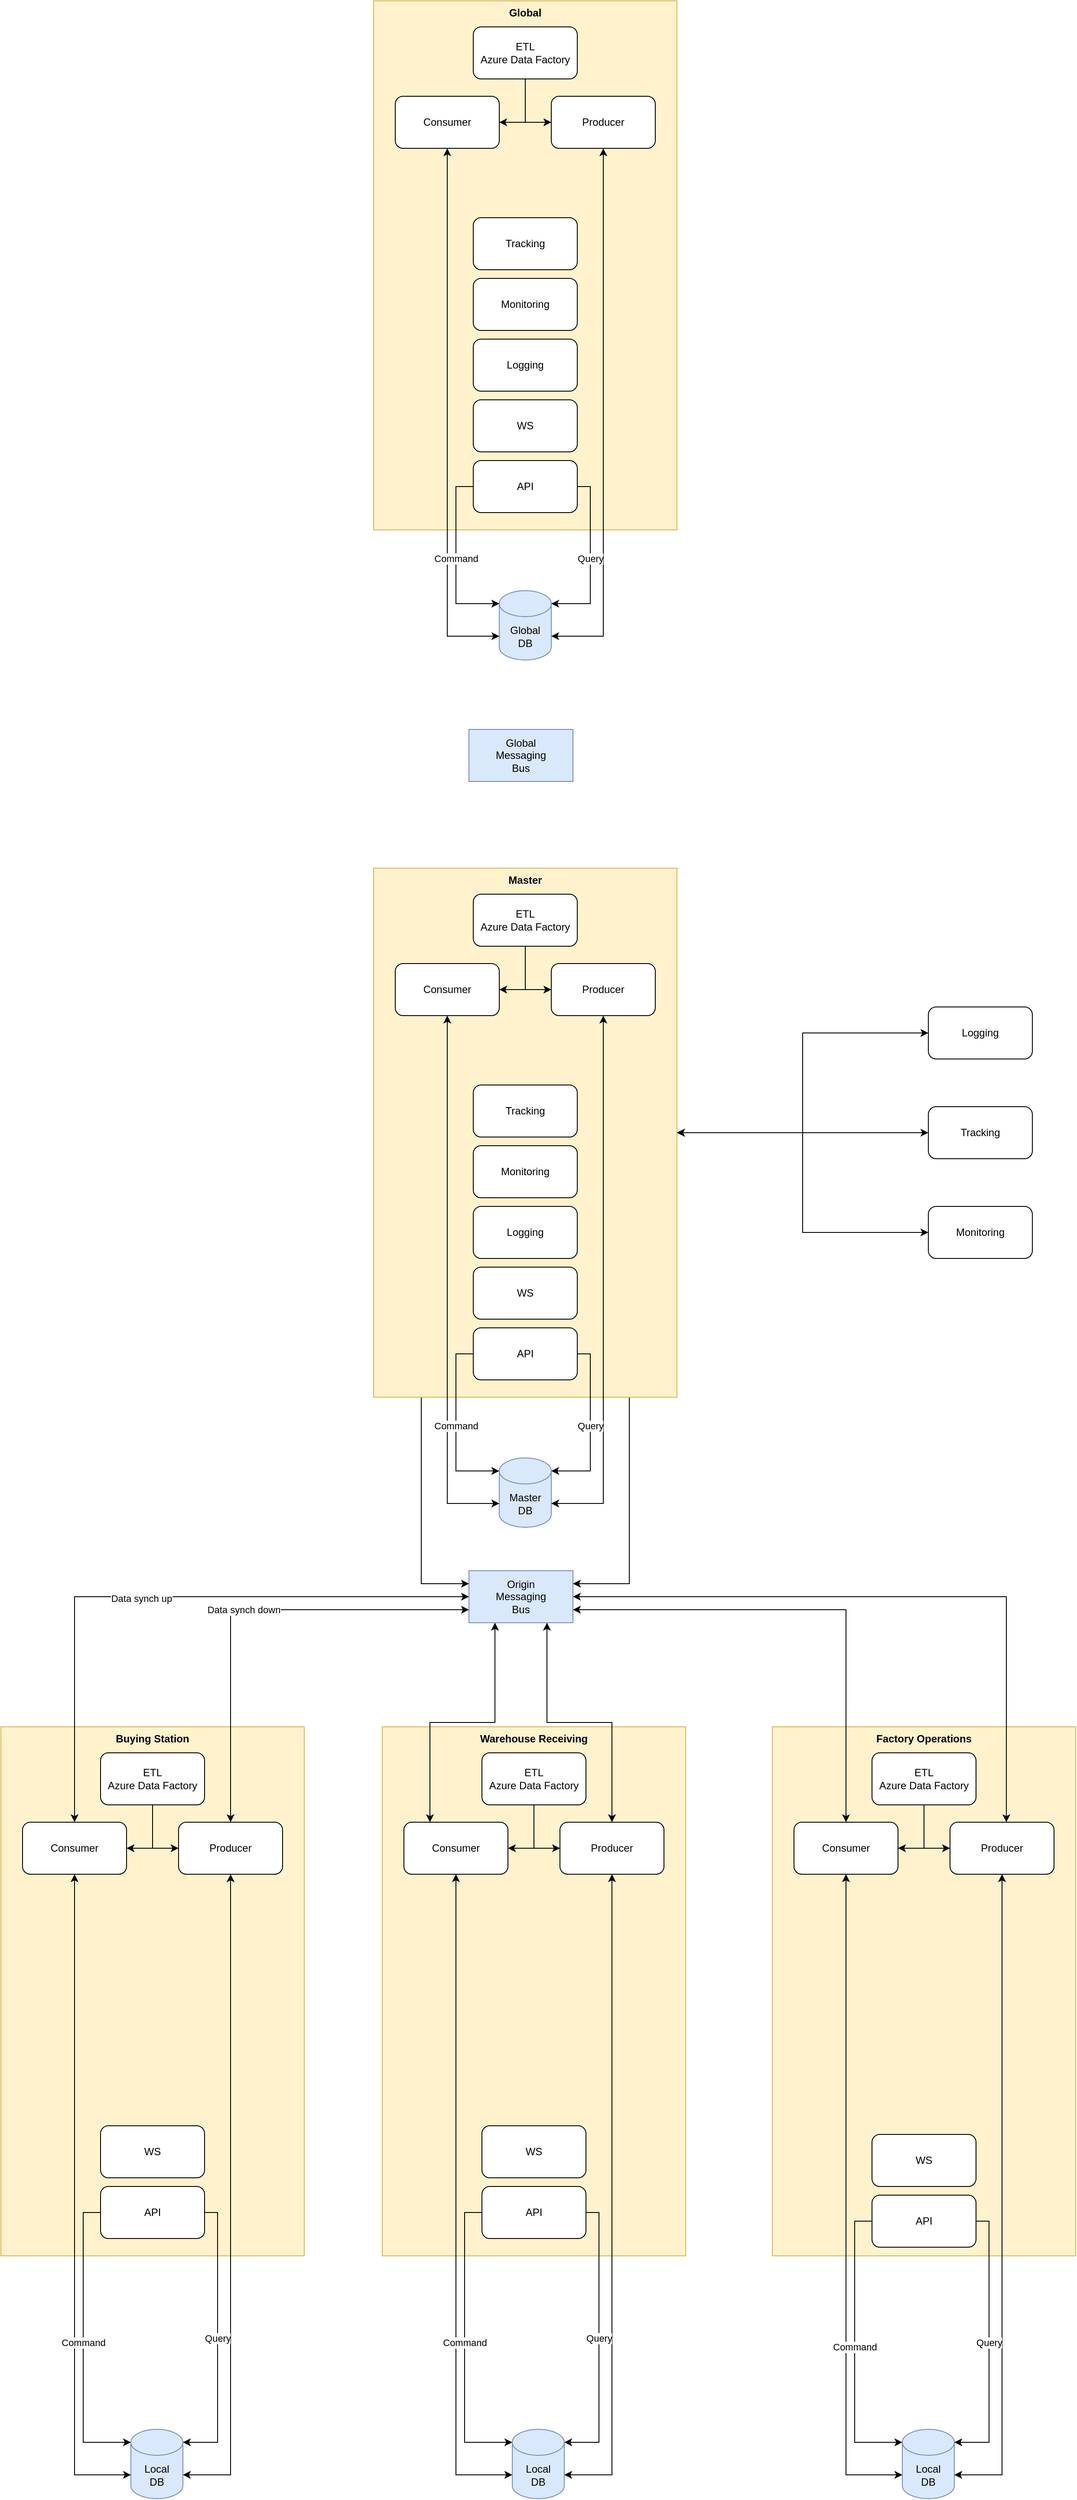 <mxfile version="16.6.3" type="github">
  <diagram id="6thAdPjS7A8F6nOXeu-O" name="Architecture">
    <mxGraphModel dx="2805" dy="3370" grid="1" gridSize="10" guides="1" tooltips="1" connect="1" arrows="1" fold="1" page="1" pageScale="1" pageWidth="850" pageHeight="1100" math="0" shadow="0">
      <root>
        <mxCell id="0" />
        <mxCell id="1" parent="0" />
        <mxCell id="3HXj9T3aMn66V00mDMrL-8" value="Origin&lt;br&gt;Messaging&lt;br&gt;Bus" style="rounded=0;whiteSpace=wrap;html=1;fillColor=#dae8fc;strokeColor=#6c8ebf;" parent="1" vertex="1">
          <mxGeometry x="480" y="160" width="120" height="60" as="geometry" />
        </mxCell>
        <mxCell id="3HXj9T3aMn66V00mDMrL-52" value="" style="group" parent="1" vertex="1" connectable="0">
          <mxGeometry x="-60" y="340" width="350" height="610" as="geometry" />
        </mxCell>
        <mxCell id="3HXj9T3aMn66V00mDMrL-3" value="Buying Station" style="rounded=0;whiteSpace=wrap;html=1;fillColor=#fff2cc;strokeColor=#d6b656;verticalAlign=top;fontStyle=1" parent="3HXj9T3aMn66V00mDMrL-52" vertex="1">
          <mxGeometry width="350" height="610" as="geometry" />
        </mxCell>
        <mxCell id="aJg2sd6ix5H9_igBOGMG-10" value="" style="group" vertex="1" connectable="0" parent="3HXj9T3aMn66V00mDMrL-52">
          <mxGeometry x="25" y="30" width="300" height="560" as="geometry" />
        </mxCell>
        <mxCell id="3HXj9T3aMn66V00mDMrL-32" value="ETL&lt;br&gt;Azure Data Factory" style="rounded=1;whiteSpace=wrap;html=1;" parent="aJg2sd6ix5H9_igBOGMG-10" vertex="1">
          <mxGeometry x="90" width="120" height="60" as="geometry" />
        </mxCell>
        <mxCell id="3HXj9T3aMn66V00mDMrL-36" value="Producer" style="rounded=1;whiteSpace=wrap;html=1;" parent="aJg2sd6ix5H9_igBOGMG-10" vertex="1">
          <mxGeometry x="180" y="80" width="120" height="60" as="geometry" />
        </mxCell>
        <mxCell id="3HXj9T3aMn66V00mDMrL-51" style="edgeStyle=orthogonalEdgeStyle;rounded=0;orthogonalLoop=1;jettySize=auto;html=1;entryX=0;entryY=0.5;entryDx=0;entryDy=0;startArrow=none;startFill=0;" parent="aJg2sd6ix5H9_igBOGMG-10" source="3HXj9T3aMn66V00mDMrL-32" target="3HXj9T3aMn66V00mDMrL-36" edge="1">
          <mxGeometry relative="1" as="geometry" />
        </mxCell>
        <mxCell id="3HXj9T3aMn66V00mDMrL-37" value="Consumer" style="rounded=1;whiteSpace=wrap;html=1;" parent="aJg2sd6ix5H9_igBOGMG-10" vertex="1">
          <mxGeometry y="80" width="120" height="60" as="geometry" />
        </mxCell>
        <mxCell id="3HXj9T3aMn66V00mDMrL-49" style="edgeStyle=orthogonalEdgeStyle;rounded=0;orthogonalLoop=1;jettySize=auto;html=1;entryX=1;entryY=0.5;entryDx=0;entryDy=0;startArrow=none;startFill=0;" parent="aJg2sd6ix5H9_igBOGMG-10" source="3HXj9T3aMn66V00mDMrL-32" target="3HXj9T3aMn66V00mDMrL-37" edge="1">
          <mxGeometry relative="1" as="geometry" />
        </mxCell>
        <mxCell id="3HXj9T3aMn66V00mDMrL-38" value="API" style="rounded=1;whiteSpace=wrap;html=1;" parent="aJg2sd6ix5H9_igBOGMG-10" vertex="1">
          <mxGeometry x="90" y="500" width="120" height="60" as="geometry" />
        </mxCell>
        <mxCell id="3HXj9T3aMn66V00mDMrL-39" value="WS" style="rounded=1;whiteSpace=wrap;html=1;" parent="aJg2sd6ix5H9_igBOGMG-10" vertex="1">
          <mxGeometry x="90" y="430" width="120" height="60" as="geometry" />
        </mxCell>
        <mxCell id="3HXj9T3aMn66V00mDMrL-44" value="Data synch down" style="edgeStyle=orthogonalEdgeStyle;rounded=0;orthogonalLoop=1;jettySize=auto;html=1;entryX=0;entryY=0.75;entryDx=0;entryDy=0;startArrow=classic;startFill=1;exitX=0.5;exitY=0;exitDx=0;exitDy=0;" parent="1" source="3HXj9T3aMn66V00mDMrL-36" target="3HXj9T3aMn66V00mDMrL-8" edge="1">
          <mxGeometry relative="1" as="geometry" />
        </mxCell>
        <mxCell id="3HXj9T3aMn66V00mDMrL-43" style="edgeStyle=orthogonalEdgeStyle;rounded=0;orthogonalLoop=1;jettySize=auto;html=1;entryX=0;entryY=0.5;entryDx=0;entryDy=0;startArrow=classic;startFill=1;exitX=0.5;exitY=0;exitDx=0;exitDy=0;" parent="1" source="3HXj9T3aMn66V00mDMrL-37" target="3HXj9T3aMn66V00mDMrL-8" edge="1">
          <mxGeometry relative="1" as="geometry" />
        </mxCell>
        <mxCell id="3HXj9T3aMn66V00mDMrL-48" value="Data synch up" style="edgeLabel;html=1;align=center;verticalAlign=middle;resizable=0;points=[];" parent="3HXj9T3aMn66V00mDMrL-43" vertex="1" connectable="0">
          <mxGeometry x="-0.055" y="-2" relative="1" as="geometry">
            <mxPoint x="-1" as="offset" />
          </mxGeometry>
        </mxCell>
        <mxCell id="3HXj9T3aMn66V00mDMrL-104" style="edgeStyle=orthogonalEdgeStyle;rounded=0;orthogonalLoop=1;jettySize=auto;html=1;entryX=0;entryY=0.25;entryDx=0;entryDy=0;startArrow=classic;startFill=1;exitX=0.25;exitY=1;exitDx=0;exitDy=0;" parent="1" source="3HXj9T3aMn66V00mDMrL-97" target="3HXj9T3aMn66V00mDMrL-8" edge="1">
          <mxGeometry relative="1" as="geometry" />
        </mxCell>
        <mxCell id="3HXj9T3aMn66V00mDMrL-13" value="Local&lt;br&gt;DB" style="shape=cylinder3;whiteSpace=wrap;html=1;boundedLbl=1;backgroundOutline=1;size=15;fillColor=#dae8fc;strokeColor=#6c8ebf;" parent="1" vertex="1">
          <mxGeometry x="90" y="1150" width="60" height="80" as="geometry" />
        </mxCell>
        <mxCell id="3HXj9T3aMn66V00mDMrL-42" style="edgeStyle=orthogonalEdgeStyle;rounded=0;orthogonalLoop=1;jettySize=auto;html=1;entryX=1;entryY=0;entryDx=0;entryDy=52.5;entryPerimeter=0;startArrow=classic;startFill=1;exitX=0.5;exitY=1;exitDx=0;exitDy=0;" parent="1" source="3HXj9T3aMn66V00mDMrL-36" target="3HXj9T3aMn66V00mDMrL-13" edge="1">
          <mxGeometry relative="1" as="geometry" />
        </mxCell>
        <mxCell id="3HXj9T3aMn66V00mDMrL-41" style="edgeStyle=orthogonalEdgeStyle;rounded=0;orthogonalLoop=1;jettySize=auto;html=1;entryX=0;entryY=0;entryDx=0;entryDy=52.5;entryPerimeter=0;startArrow=classic;startFill=1;exitX=0.5;exitY=1;exitDx=0;exitDy=0;" parent="1" source="3HXj9T3aMn66V00mDMrL-37" target="3HXj9T3aMn66V00mDMrL-13" edge="1">
          <mxGeometry relative="1" as="geometry" />
        </mxCell>
        <mxCell id="3HXj9T3aMn66V00mDMrL-45" value="Command" style="edgeStyle=orthogonalEdgeStyle;rounded=0;orthogonalLoop=1;jettySize=auto;html=1;startArrow=none;startFill=0;exitX=0;exitY=0.5;exitDx=0;exitDy=0;entryX=0;entryY=0;entryDx=0;entryDy=15;entryPerimeter=0;" parent="1" source="3HXj9T3aMn66V00mDMrL-38" target="3HXj9T3aMn66V00mDMrL-13" edge="1">
          <mxGeometry relative="1" as="geometry" />
        </mxCell>
        <mxCell id="3HXj9T3aMn66V00mDMrL-105" style="edgeStyle=orthogonalEdgeStyle;rounded=0;orthogonalLoop=1;jettySize=auto;html=1;entryX=1;entryY=0.25;entryDx=0;entryDy=0;startArrow=classic;startFill=1;exitX=0.75;exitY=1;exitDx=0;exitDy=0;" parent="1" source="3HXj9T3aMn66V00mDMrL-94" target="3HXj9T3aMn66V00mDMrL-8" edge="1">
          <mxGeometry relative="1" as="geometry" />
        </mxCell>
        <mxCell id="3HXj9T3aMn66V00mDMrL-47" value="Query" style="edgeStyle=orthogonalEdgeStyle;rounded=0;orthogonalLoop=1;jettySize=auto;html=1;entryX=1;entryY=0;entryDx=0;entryDy=15;entryPerimeter=0;startArrow=none;startFill=0;exitX=1;exitY=0.5;exitDx=0;exitDy=0;" parent="1" source="3HXj9T3aMn66V00mDMrL-38" target="3HXj9T3aMn66V00mDMrL-13" edge="1">
          <mxGeometry relative="1" as="geometry">
            <Array as="points">
              <mxPoint x="190" y="900" />
              <mxPoint x="190" y="1165" />
            </Array>
          </mxGeometry>
        </mxCell>
        <mxCell id="aJg2sd6ix5H9_igBOGMG-11" value="" style="group" vertex="1" connectable="0" parent="1">
          <mxGeometry x="380" y="340" width="350" height="890" as="geometry" />
        </mxCell>
        <mxCell id="3HXj9T3aMn66V00mDMrL-53" value="" style="group" parent="aJg2sd6ix5H9_igBOGMG-11" vertex="1" connectable="0">
          <mxGeometry width="350" height="610" as="geometry" />
        </mxCell>
        <mxCell id="3HXj9T3aMn66V00mDMrL-54" value="Warehouse Receiving" style="rounded=0;whiteSpace=wrap;html=1;fillColor=#fff2cc;strokeColor=#d6b656;verticalAlign=top;fontStyle=1" parent="3HXj9T3aMn66V00mDMrL-53" vertex="1">
          <mxGeometry width="350" height="610" as="geometry" />
        </mxCell>
        <mxCell id="3HXj9T3aMn66V00mDMrL-56" value="ETL&lt;br&gt;Azure Data Factory" style="rounded=1;whiteSpace=wrap;html=1;" parent="3HXj9T3aMn66V00mDMrL-53" vertex="1">
          <mxGeometry x="115" y="30" width="120" height="60" as="geometry" />
        </mxCell>
        <mxCell id="3HXj9T3aMn66V00mDMrL-58" value="Producer" style="rounded=1;whiteSpace=wrap;html=1;" parent="3HXj9T3aMn66V00mDMrL-53" vertex="1">
          <mxGeometry x="205" y="110" width="120" height="60" as="geometry" />
        </mxCell>
        <mxCell id="3HXj9T3aMn66V00mDMrL-59" style="edgeStyle=orthogonalEdgeStyle;rounded=0;orthogonalLoop=1;jettySize=auto;html=1;entryX=0;entryY=0.5;entryDx=0;entryDy=0;startArrow=none;startFill=0;" parent="3HXj9T3aMn66V00mDMrL-53" source="3HXj9T3aMn66V00mDMrL-56" target="3HXj9T3aMn66V00mDMrL-58" edge="1">
          <mxGeometry relative="1" as="geometry" />
        </mxCell>
        <mxCell id="3HXj9T3aMn66V00mDMrL-61" value="Consumer" style="rounded=1;whiteSpace=wrap;html=1;" parent="3HXj9T3aMn66V00mDMrL-53" vertex="1">
          <mxGeometry x="25" y="110" width="120" height="60" as="geometry" />
        </mxCell>
        <mxCell id="3HXj9T3aMn66V00mDMrL-62" style="edgeStyle=orthogonalEdgeStyle;rounded=0;orthogonalLoop=1;jettySize=auto;html=1;entryX=1;entryY=0.5;entryDx=0;entryDy=0;startArrow=none;startFill=0;" parent="3HXj9T3aMn66V00mDMrL-53" source="3HXj9T3aMn66V00mDMrL-56" target="3HXj9T3aMn66V00mDMrL-61" edge="1">
          <mxGeometry relative="1" as="geometry" />
        </mxCell>
        <mxCell id="3HXj9T3aMn66V00mDMrL-65" value="API" style="rounded=1;whiteSpace=wrap;html=1;" parent="3HXj9T3aMn66V00mDMrL-53" vertex="1">
          <mxGeometry x="115" y="530" width="120" height="60" as="geometry" />
        </mxCell>
        <mxCell id="3HXj9T3aMn66V00mDMrL-66" value="WS" style="rounded=1;whiteSpace=wrap;html=1;" parent="3HXj9T3aMn66V00mDMrL-53" vertex="1">
          <mxGeometry x="115" y="460" width="120" height="60" as="geometry" />
        </mxCell>
        <mxCell id="3HXj9T3aMn66V00mDMrL-55" value="Local&lt;br&gt;DB" style="shape=cylinder3;whiteSpace=wrap;html=1;boundedLbl=1;backgroundOutline=1;size=15;fillColor=#dae8fc;strokeColor=#6c8ebf;" parent="aJg2sd6ix5H9_igBOGMG-11" vertex="1">
          <mxGeometry x="150" y="810" width="60" height="80" as="geometry" />
        </mxCell>
        <mxCell id="3HXj9T3aMn66V00mDMrL-57" style="edgeStyle=orthogonalEdgeStyle;rounded=0;orthogonalLoop=1;jettySize=auto;html=1;entryX=1;entryY=0;entryDx=0;entryDy=52.5;entryPerimeter=0;startArrow=classic;startFill=1;exitX=0.5;exitY=1;exitDx=0;exitDy=0;" parent="aJg2sd6ix5H9_igBOGMG-11" source="3HXj9T3aMn66V00mDMrL-58" target="3HXj9T3aMn66V00mDMrL-55" edge="1">
          <mxGeometry relative="1" as="geometry" />
        </mxCell>
        <mxCell id="3HXj9T3aMn66V00mDMrL-60" style="edgeStyle=orthogonalEdgeStyle;rounded=0;orthogonalLoop=1;jettySize=auto;html=1;entryX=0;entryY=0;entryDx=0;entryDy=52.5;entryPerimeter=0;startArrow=classic;startFill=1;exitX=0.5;exitY=1;exitDx=0;exitDy=0;" parent="aJg2sd6ix5H9_igBOGMG-11" source="3HXj9T3aMn66V00mDMrL-61" target="3HXj9T3aMn66V00mDMrL-55" edge="1">
          <mxGeometry relative="1" as="geometry" />
        </mxCell>
        <mxCell id="3HXj9T3aMn66V00mDMrL-63" value="Command" style="edgeStyle=orthogonalEdgeStyle;rounded=0;orthogonalLoop=1;jettySize=auto;html=1;startArrow=none;startFill=0;exitX=0;exitY=0.5;exitDx=0;exitDy=0;entryX=0;entryY=0;entryDx=0;entryDy=15;entryPerimeter=0;" parent="aJg2sd6ix5H9_igBOGMG-11" source="3HXj9T3aMn66V00mDMrL-65" target="3HXj9T3aMn66V00mDMrL-55" edge="1">
          <mxGeometry relative="1" as="geometry" />
        </mxCell>
        <mxCell id="3HXj9T3aMn66V00mDMrL-64" value="Query" style="edgeStyle=orthogonalEdgeStyle;rounded=0;orthogonalLoop=1;jettySize=auto;html=1;entryX=1;entryY=0;entryDx=0;entryDy=15;entryPerimeter=0;startArrow=none;startFill=0;exitX=1;exitY=0.5;exitDx=0;exitDy=0;" parent="aJg2sd6ix5H9_igBOGMG-11" source="3HXj9T3aMn66V00mDMrL-65" target="3HXj9T3aMn66V00mDMrL-55" edge="1">
          <mxGeometry relative="1" as="geometry">
            <Array as="points">
              <mxPoint x="250" y="560" />
              <mxPoint x="250" y="825" />
            </Array>
          </mxGeometry>
        </mxCell>
        <mxCell id="aJg2sd6ix5H9_igBOGMG-12" value="" style="group" vertex="1" connectable="0" parent="1">
          <mxGeometry x="830" y="340" width="350" height="890" as="geometry" />
        </mxCell>
        <mxCell id="3HXj9T3aMn66V00mDMrL-69" value="" style="group" parent="aJg2sd6ix5H9_igBOGMG-12" vertex="1" connectable="0">
          <mxGeometry width="350" height="610" as="geometry" />
        </mxCell>
        <mxCell id="3HXj9T3aMn66V00mDMrL-70" value="Factory Operations" style="rounded=0;whiteSpace=wrap;html=1;fillColor=#fff2cc;strokeColor=#d6b656;verticalAlign=top;fontStyle=1" parent="3HXj9T3aMn66V00mDMrL-69" vertex="1">
          <mxGeometry width="350" height="610" as="geometry" />
        </mxCell>
        <mxCell id="3HXj9T3aMn66V00mDMrL-72" value="ETL&lt;br&gt;Azure Data Factory" style="rounded=1;whiteSpace=wrap;html=1;" parent="3HXj9T3aMn66V00mDMrL-69" vertex="1">
          <mxGeometry x="115" y="30" width="120" height="60" as="geometry" />
        </mxCell>
        <mxCell id="3HXj9T3aMn66V00mDMrL-74" value="Producer" style="rounded=1;whiteSpace=wrap;html=1;" parent="3HXj9T3aMn66V00mDMrL-69" vertex="1">
          <mxGeometry x="205" y="110" width="120" height="60" as="geometry" />
        </mxCell>
        <mxCell id="3HXj9T3aMn66V00mDMrL-75" style="edgeStyle=orthogonalEdgeStyle;rounded=0;orthogonalLoop=1;jettySize=auto;html=1;entryX=0;entryY=0.5;entryDx=0;entryDy=0;startArrow=none;startFill=0;" parent="3HXj9T3aMn66V00mDMrL-69" source="3HXj9T3aMn66V00mDMrL-72" target="3HXj9T3aMn66V00mDMrL-74" edge="1">
          <mxGeometry relative="1" as="geometry" />
        </mxCell>
        <mxCell id="3HXj9T3aMn66V00mDMrL-77" value="Consumer" style="rounded=1;whiteSpace=wrap;html=1;" parent="3HXj9T3aMn66V00mDMrL-69" vertex="1">
          <mxGeometry x="25" y="110" width="120" height="60" as="geometry" />
        </mxCell>
        <mxCell id="3HXj9T3aMn66V00mDMrL-78" style="edgeStyle=orthogonalEdgeStyle;rounded=0;orthogonalLoop=1;jettySize=auto;html=1;entryX=1;entryY=0.5;entryDx=0;entryDy=0;startArrow=none;startFill=0;" parent="3HXj9T3aMn66V00mDMrL-69" source="3HXj9T3aMn66V00mDMrL-72" target="3HXj9T3aMn66V00mDMrL-77" edge="1">
          <mxGeometry relative="1" as="geometry" />
        </mxCell>
        <mxCell id="3HXj9T3aMn66V00mDMrL-81" value="API" style="rounded=1;whiteSpace=wrap;html=1;" parent="3HXj9T3aMn66V00mDMrL-69" vertex="1">
          <mxGeometry x="115" y="540" width="120" height="60" as="geometry" />
        </mxCell>
        <mxCell id="3HXj9T3aMn66V00mDMrL-82" value="WS" style="rounded=1;whiteSpace=wrap;html=1;" parent="3HXj9T3aMn66V00mDMrL-69" vertex="1">
          <mxGeometry x="115" y="470" width="120" height="60" as="geometry" />
        </mxCell>
        <mxCell id="3HXj9T3aMn66V00mDMrL-71" value="Local&lt;br&gt;DB" style="shape=cylinder3;whiteSpace=wrap;html=1;boundedLbl=1;backgroundOutline=1;size=15;fillColor=#dae8fc;strokeColor=#6c8ebf;" parent="aJg2sd6ix5H9_igBOGMG-12" vertex="1">
          <mxGeometry x="150" y="810" width="60" height="80" as="geometry" />
        </mxCell>
        <mxCell id="3HXj9T3aMn66V00mDMrL-73" style="edgeStyle=orthogonalEdgeStyle;rounded=0;orthogonalLoop=1;jettySize=auto;html=1;entryX=1;entryY=0;entryDx=0;entryDy=52.5;entryPerimeter=0;startArrow=classic;startFill=1;exitX=0.5;exitY=1;exitDx=0;exitDy=0;" parent="aJg2sd6ix5H9_igBOGMG-12" source="3HXj9T3aMn66V00mDMrL-74" target="3HXj9T3aMn66V00mDMrL-71" edge="1">
          <mxGeometry relative="1" as="geometry" />
        </mxCell>
        <mxCell id="3HXj9T3aMn66V00mDMrL-76" style="edgeStyle=orthogonalEdgeStyle;rounded=0;orthogonalLoop=1;jettySize=auto;html=1;entryX=0;entryY=0;entryDx=0;entryDy=52.5;entryPerimeter=0;startArrow=classic;startFill=1;exitX=0.5;exitY=1;exitDx=0;exitDy=0;" parent="aJg2sd6ix5H9_igBOGMG-12" source="3HXj9T3aMn66V00mDMrL-77" target="3HXj9T3aMn66V00mDMrL-71" edge="1">
          <mxGeometry relative="1" as="geometry" />
        </mxCell>
        <mxCell id="3HXj9T3aMn66V00mDMrL-79" value="Command" style="edgeStyle=orthogonalEdgeStyle;rounded=0;orthogonalLoop=1;jettySize=auto;html=1;startArrow=none;startFill=0;exitX=0;exitY=0.5;exitDx=0;exitDy=0;entryX=0;entryY=0;entryDx=0;entryDy=15;entryPerimeter=0;" parent="aJg2sd6ix5H9_igBOGMG-12" source="3HXj9T3aMn66V00mDMrL-81" target="3HXj9T3aMn66V00mDMrL-71" edge="1">
          <mxGeometry relative="1" as="geometry" />
        </mxCell>
        <mxCell id="3HXj9T3aMn66V00mDMrL-80" value="Query" style="edgeStyle=orthogonalEdgeStyle;rounded=0;orthogonalLoop=1;jettySize=auto;html=1;entryX=1;entryY=0;entryDx=0;entryDy=15;entryPerimeter=0;startArrow=none;startFill=0;exitX=1;exitY=0.5;exitDx=0;exitDy=0;" parent="aJg2sd6ix5H9_igBOGMG-12" source="3HXj9T3aMn66V00mDMrL-81" target="3HXj9T3aMn66V00mDMrL-71" edge="1">
          <mxGeometry relative="1" as="geometry">
            <Array as="points">
              <mxPoint x="250" y="570" />
              <mxPoint x="250" y="825" />
            </Array>
          </mxGeometry>
        </mxCell>
        <mxCell id="aJg2sd6ix5H9_igBOGMG-42" value="" style="group" vertex="1" connectable="0" parent="1">
          <mxGeometry x="370" y="-650" width="350" height="760" as="geometry" />
        </mxCell>
        <mxCell id="3HXj9T3aMn66V00mDMrL-89" value="" style="group" parent="aJg2sd6ix5H9_igBOGMG-42" vertex="1" connectable="0">
          <mxGeometry width="350" height="610" as="geometry" />
        </mxCell>
        <mxCell id="3HXj9T3aMn66V00mDMrL-90" value="Master" style="rounded=0;whiteSpace=wrap;html=1;fillColor=#fff2cc;strokeColor=#d6b656;verticalAlign=top;fontStyle=1" parent="3HXj9T3aMn66V00mDMrL-89" vertex="1">
          <mxGeometry width="350" height="610" as="geometry" />
        </mxCell>
        <mxCell id="3HXj9T3aMn66V00mDMrL-92" value="ETL&lt;br&gt;Azure Data Factory" style="rounded=1;whiteSpace=wrap;html=1;" parent="3HXj9T3aMn66V00mDMrL-89" vertex="1">
          <mxGeometry x="115" y="30" width="120" height="60" as="geometry" />
        </mxCell>
        <mxCell id="3HXj9T3aMn66V00mDMrL-94" value="Producer" style="rounded=1;whiteSpace=wrap;html=1;" parent="3HXj9T3aMn66V00mDMrL-89" vertex="1">
          <mxGeometry x="205" y="110" width="120" height="60" as="geometry" />
        </mxCell>
        <mxCell id="3HXj9T3aMn66V00mDMrL-95" style="edgeStyle=orthogonalEdgeStyle;rounded=0;orthogonalLoop=1;jettySize=auto;html=1;entryX=0;entryY=0.5;entryDx=0;entryDy=0;startArrow=none;startFill=0;" parent="3HXj9T3aMn66V00mDMrL-89" source="3HXj9T3aMn66V00mDMrL-92" target="3HXj9T3aMn66V00mDMrL-94" edge="1">
          <mxGeometry relative="1" as="geometry" />
        </mxCell>
        <mxCell id="3HXj9T3aMn66V00mDMrL-97" value="Consumer" style="rounded=1;whiteSpace=wrap;html=1;" parent="3HXj9T3aMn66V00mDMrL-89" vertex="1">
          <mxGeometry x="25" y="110" width="120" height="60" as="geometry" />
        </mxCell>
        <mxCell id="3HXj9T3aMn66V00mDMrL-98" style="edgeStyle=orthogonalEdgeStyle;rounded=0;orthogonalLoop=1;jettySize=auto;html=1;entryX=1;entryY=0.5;entryDx=0;entryDy=0;startArrow=none;startFill=0;" parent="3HXj9T3aMn66V00mDMrL-89" source="3HXj9T3aMn66V00mDMrL-92" target="3HXj9T3aMn66V00mDMrL-97" edge="1">
          <mxGeometry relative="1" as="geometry" />
        </mxCell>
        <mxCell id="3HXj9T3aMn66V00mDMrL-101" value="API" style="rounded=1;whiteSpace=wrap;html=1;" parent="3HXj9T3aMn66V00mDMrL-89" vertex="1">
          <mxGeometry x="115" y="530" width="120" height="60" as="geometry" />
        </mxCell>
        <mxCell id="3HXj9T3aMn66V00mDMrL-102" value="WS" style="rounded=1;whiteSpace=wrap;html=1;" parent="3HXj9T3aMn66V00mDMrL-89" vertex="1">
          <mxGeometry x="115" y="460" width="120" height="60" as="geometry" />
        </mxCell>
        <mxCell id="3HXj9T3aMn66V00mDMrL-103" value="Logging" style="rounded=1;whiteSpace=wrap;html=1;" parent="3HXj9T3aMn66V00mDMrL-89" vertex="1">
          <mxGeometry x="115" y="390" width="120" height="60" as="geometry" />
        </mxCell>
        <mxCell id="aJg2sd6ix5H9_igBOGMG-40" value="Monitoring" style="rounded=1;whiteSpace=wrap;html=1;" vertex="1" parent="3HXj9T3aMn66V00mDMrL-89">
          <mxGeometry x="115" y="320" width="120" height="60" as="geometry" />
        </mxCell>
        <mxCell id="aJg2sd6ix5H9_igBOGMG-41" value="Tracking" style="rounded=1;whiteSpace=wrap;html=1;" vertex="1" parent="3HXj9T3aMn66V00mDMrL-89">
          <mxGeometry x="115" y="250" width="120" height="60" as="geometry" />
        </mxCell>
        <mxCell id="3HXj9T3aMn66V00mDMrL-91" value="Master&lt;br&gt;DB" style="shape=cylinder3;whiteSpace=wrap;html=1;boundedLbl=1;backgroundOutline=1;size=15;fillColor=#dae8fc;strokeColor=#6c8ebf;" parent="aJg2sd6ix5H9_igBOGMG-42" vertex="1">
          <mxGeometry x="145" y="680" width="60" height="80" as="geometry" />
        </mxCell>
        <mxCell id="3HXj9T3aMn66V00mDMrL-93" style="edgeStyle=orthogonalEdgeStyle;rounded=0;orthogonalLoop=1;jettySize=auto;html=1;entryX=1;entryY=0;entryDx=0;entryDy=52.5;entryPerimeter=0;startArrow=classic;startFill=1;exitX=0.5;exitY=1;exitDx=0;exitDy=0;" parent="aJg2sd6ix5H9_igBOGMG-42" source="3HXj9T3aMn66V00mDMrL-94" target="3HXj9T3aMn66V00mDMrL-91" edge="1">
          <mxGeometry relative="1" as="geometry" />
        </mxCell>
        <mxCell id="3HXj9T3aMn66V00mDMrL-96" style="edgeStyle=orthogonalEdgeStyle;rounded=0;orthogonalLoop=1;jettySize=auto;html=1;entryX=0;entryY=0;entryDx=0;entryDy=52.5;entryPerimeter=0;startArrow=classic;startFill=1;exitX=0.5;exitY=1;exitDx=0;exitDy=0;" parent="aJg2sd6ix5H9_igBOGMG-42" source="3HXj9T3aMn66V00mDMrL-97" target="3HXj9T3aMn66V00mDMrL-91" edge="1">
          <mxGeometry relative="1" as="geometry" />
        </mxCell>
        <mxCell id="3HXj9T3aMn66V00mDMrL-99" value="Command" style="edgeStyle=orthogonalEdgeStyle;rounded=0;orthogonalLoop=1;jettySize=auto;html=1;startArrow=none;startFill=0;exitX=0;exitY=0.5;exitDx=0;exitDy=0;entryX=0;entryY=0;entryDx=0;entryDy=15;entryPerimeter=0;" parent="aJg2sd6ix5H9_igBOGMG-42" source="3HXj9T3aMn66V00mDMrL-101" target="3HXj9T3aMn66V00mDMrL-91" edge="1">
          <mxGeometry relative="1" as="geometry" />
        </mxCell>
        <mxCell id="3HXj9T3aMn66V00mDMrL-100" value="Query" style="edgeStyle=orthogonalEdgeStyle;rounded=0;orthogonalLoop=1;jettySize=auto;html=1;entryX=1;entryY=0;entryDx=0;entryDy=15;entryPerimeter=0;startArrow=none;startFill=0;exitX=1;exitY=0.5;exitDx=0;exitDy=0;" parent="aJg2sd6ix5H9_igBOGMG-42" source="3HXj9T3aMn66V00mDMrL-101" target="3HXj9T3aMn66V00mDMrL-91" edge="1">
          <mxGeometry relative="1" as="geometry">
            <Array as="points">
              <mxPoint x="250" y="560" />
              <mxPoint x="250" y="695" />
            </Array>
          </mxGeometry>
        </mxCell>
        <mxCell id="3HXj9T3aMn66V00mDMrL-85" style="edgeStyle=orthogonalEdgeStyle;rounded=0;orthogonalLoop=1;jettySize=auto;html=1;entryX=0.25;entryY=0;entryDx=0;entryDy=0;startArrow=classic;startFill=1;exitX=0.25;exitY=1;exitDx=0;exitDy=0;" parent="1" source="3HXj9T3aMn66V00mDMrL-8" target="3HXj9T3aMn66V00mDMrL-61" edge="1">
          <mxGeometry relative="1" as="geometry" />
        </mxCell>
        <mxCell id="3HXj9T3aMn66V00mDMrL-86" style="edgeStyle=orthogonalEdgeStyle;rounded=0;orthogonalLoop=1;jettySize=auto;html=1;startArrow=classic;startFill=1;exitX=0.75;exitY=1;exitDx=0;exitDy=0;" parent="1" source="3HXj9T3aMn66V00mDMrL-8" target="3HXj9T3aMn66V00mDMrL-58" edge="1">
          <mxGeometry relative="1" as="geometry" />
        </mxCell>
        <mxCell id="3HXj9T3aMn66V00mDMrL-87" style="edgeStyle=orthogonalEdgeStyle;rounded=0;orthogonalLoop=1;jettySize=auto;html=1;entryX=1;entryY=0.75;entryDx=0;entryDy=0;startArrow=classic;startFill=1;exitX=0.5;exitY=0;exitDx=0;exitDy=0;" parent="1" source="3HXj9T3aMn66V00mDMrL-77" target="3HXj9T3aMn66V00mDMrL-8" edge="1">
          <mxGeometry relative="1" as="geometry" />
        </mxCell>
        <mxCell id="3HXj9T3aMn66V00mDMrL-88" style="edgeStyle=orthogonalEdgeStyle;rounded=0;orthogonalLoop=1;jettySize=auto;html=1;entryX=1;entryY=0.5;entryDx=0;entryDy=0;startArrow=classic;startFill=1;" parent="1" source="3HXj9T3aMn66V00mDMrL-74" target="3HXj9T3aMn66V00mDMrL-8" edge="1">
          <mxGeometry relative="1" as="geometry">
            <Array as="points">
              <mxPoint x="1100" y="190" />
            </Array>
          </mxGeometry>
        </mxCell>
        <mxCell id="aJg2sd6ix5H9_igBOGMG-43" value="" style="group" vertex="1" connectable="0" parent="1">
          <mxGeometry x="370" y="-1650" width="350" height="760" as="geometry" />
        </mxCell>
        <mxCell id="aJg2sd6ix5H9_igBOGMG-44" value="" style="group" vertex="1" connectable="0" parent="aJg2sd6ix5H9_igBOGMG-43">
          <mxGeometry width="350" height="610" as="geometry" />
        </mxCell>
        <mxCell id="aJg2sd6ix5H9_igBOGMG-45" value="Global" style="rounded=0;whiteSpace=wrap;html=1;fillColor=#fff2cc;strokeColor=#d6b656;verticalAlign=top;fontStyle=1" vertex="1" parent="aJg2sd6ix5H9_igBOGMG-44">
          <mxGeometry width="350" height="610" as="geometry" />
        </mxCell>
        <mxCell id="aJg2sd6ix5H9_igBOGMG-46" value="ETL&lt;br&gt;Azure Data Factory" style="rounded=1;whiteSpace=wrap;html=1;" vertex="1" parent="aJg2sd6ix5H9_igBOGMG-44">
          <mxGeometry x="115" y="30" width="120" height="60" as="geometry" />
        </mxCell>
        <mxCell id="aJg2sd6ix5H9_igBOGMG-47" value="Producer" style="rounded=1;whiteSpace=wrap;html=1;" vertex="1" parent="aJg2sd6ix5H9_igBOGMG-44">
          <mxGeometry x="205" y="110" width="120" height="60" as="geometry" />
        </mxCell>
        <mxCell id="aJg2sd6ix5H9_igBOGMG-48" style="edgeStyle=orthogonalEdgeStyle;rounded=0;orthogonalLoop=1;jettySize=auto;html=1;entryX=0;entryY=0.5;entryDx=0;entryDy=0;startArrow=none;startFill=0;" edge="1" parent="aJg2sd6ix5H9_igBOGMG-44" source="aJg2sd6ix5H9_igBOGMG-46" target="aJg2sd6ix5H9_igBOGMG-47">
          <mxGeometry relative="1" as="geometry" />
        </mxCell>
        <mxCell id="aJg2sd6ix5H9_igBOGMG-49" value="Consumer" style="rounded=1;whiteSpace=wrap;html=1;" vertex="1" parent="aJg2sd6ix5H9_igBOGMG-44">
          <mxGeometry x="25" y="110" width="120" height="60" as="geometry" />
        </mxCell>
        <mxCell id="aJg2sd6ix5H9_igBOGMG-50" style="edgeStyle=orthogonalEdgeStyle;rounded=0;orthogonalLoop=1;jettySize=auto;html=1;entryX=1;entryY=0.5;entryDx=0;entryDy=0;startArrow=none;startFill=0;" edge="1" parent="aJg2sd6ix5H9_igBOGMG-44" source="aJg2sd6ix5H9_igBOGMG-46" target="aJg2sd6ix5H9_igBOGMG-49">
          <mxGeometry relative="1" as="geometry" />
        </mxCell>
        <mxCell id="aJg2sd6ix5H9_igBOGMG-51" value="API" style="rounded=1;whiteSpace=wrap;html=1;" vertex="1" parent="aJg2sd6ix5H9_igBOGMG-44">
          <mxGeometry x="115" y="530" width="120" height="60" as="geometry" />
        </mxCell>
        <mxCell id="aJg2sd6ix5H9_igBOGMG-52" value="WS" style="rounded=1;whiteSpace=wrap;html=1;" vertex="1" parent="aJg2sd6ix5H9_igBOGMG-44">
          <mxGeometry x="115" y="460" width="120" height="60" as="geometry" />
        </mxCell>
        <mxCell id="aJg2sd6ix5H9_igBOGMG-53" value="Logging" style="rounded=1;whiteSpace=wrap;html=1;" vertex="1" parent="aJg2sd6ix5H9_igBOGMG-44">
          <mxGeometry x="115" y="390" width="120" height="60" as="geometry" />
        </mxCell>
        <mxCell id="aJg2sd6ix5H9_igBOGMG-54" value="Monitoring" style="rounded=1;whiteSpace=wrap;html=1;" vertex="1" parent="aJg2sd6ix5H9_igBOGMG-44">
          <mxGeometry x="115" y="320" width="120" height="60" as="geometry" />
        </mxCell>
        <mxCell id="aJg2sd6ix5H9_igBOGMG-55" value="Tracking" style="rounded=1;whiteSpace=wrap;html=1;" vertex="1" parent="aJg2sd6ix5H9_igBOGMG-44">
          <mxGeometry x="115" y="250" width="120" height="60" as="geometry" />
        </mxCell>
        <mxCell id="aJg2sd6ix5H9_igBOGMG-56" value="Global&lt;br&gt;DB" style="shape=cylinder3;whiteSpace=wrap;html=1;boundedLbl=1;backgroundOutline=1;size=15;fillColor=#dae8fc;strokeColor=#6c8ebf;" vertex="1" parent="aJg2sd6ix5H9_igBOGMG-43">
          <mxGeometry x="145" y="680" width="60" height="80" as="geometry" />
        </mxCell>
        <mxCell id="aJg2sd6ix5H9_igBOGMG-57" style="edgeStyle=orthogonalEdgeStyle;rounded=0;orthogonalLoop=1;jettySize=auto;html=1;entryX=1;entryY=0;entryDx=0;entryDy=52.5;entryPerimeter=0;startArrow=classic;startFill=1;exitX=0.5;exitY=1;exitDx=0;exitDy=0;" edge="1" parent="aJg2sd6ix5H9_igBOGMG-43" source="aJg2sd6ix5H9_igBOGMG-47" target="aJg2sd6ix5H9_igBOGMG-56">
          <mxGeometry relative="1" as="geometry" />
        </mxCell>
        <mxCell id="aJg2sd6ix5H9_igBOGMG-58" style="edgeStyle=orthogonalEdgeStyle;rounded=0;orthogonalLoop=1;jettySize=auto;html=1;entryX=0;entryY=0;entryDx=0;entryDy=52.5;entryPerimeter=0;startArrow=classic;startFill=1;exitX=0.5;exitY=1;exitDx=0;exitDy=0;" edge="1" parent="aJg2sd6ix5H9_igBOGMG-43" source="aJg2sd6ix5H9_igBOGMG-49" target="aJg2sd6ix5H9_igBOGMG-56">
          <mxGeometry relative="1" as="geometry" />
        </mxCell>
        <mxCell id="aJg2sd6ix5H9_igBOGMG-59" value="Command" style="edgeStyle=orthogonalEdgeStyle;rounded=0;orthogonalLoop=1;jettySize=auto;html=1;startArrow=none;startFill=0;exitX=0;exitY=0.5;exitDx=0;exitDy=0;entryX=0;entryY=0;entryDx=0;entryDy=15;entryPerimeter=0;" edge="1" parent="aJg2sd6ix5H9_igBOGMG-43" source="aJg2sd6ix5H9_igBOGMG-51" target="aJg2sd6ix5H9_igBOGMG-56">
          <mxGeometry relative="1" as="geometry" />
        </mxCell>
        <mxCell id="aJg2sd6ix5H9_igBOGMG-60" value="Query" style="edgeStyle=orthogonalEdgeStyle;rounded=0;orthogonalLoop=1;jettySize=auto;html=1;entryX=1;entryY=0;entryDx=0;entryDy=15;entryPerimeter=0;startArrow=none;startFill=0;exitX=1;exitY=0.5;exitDx=0;exitDy=0;" edge="1" parent="aJg2sd6ix5H9_igBOGMG-43" source="aJg2sd6ix5H9_igBOGMG-51" target="aJg2sd6ix5H9_igBOGMG-56">
          <mxGeometry relative="1" as="geometry">
            <Array as="points">
              <mxPoint x="250" y="560" />
              <mxPoint x="250" y="695" />
            </Array>
          </mxGeometry>
        </mxCell>
        <mxCell id="aJg2sd6ix5H9_igBOGMG-61" value="Global&lt;br&gt;Messaging&lt;br&gt;Bus" style="rounded=0;whiteSpace=wrap;html=1;fillColor=#dae8fc;strokeColor=#6c8ebf;" vertex="1" parent="1">
          <mxGeometry x="480" y="-810" width="120" height="60" as="geometry" />
        </mxCell>
        <mxCell id="aJg2sd6ix5H9_igBOGMG-4" value="Tracking" style="rounded=1;whiteSpace=wrap;html=1;" vertex="1" parent="1">
          <mxGeometry x="1010" y="-375" width="120" height="60" as="geometry" />
        </mxCell>
        <mxCell id="aJg2sd6ix5H9_igBOGMG-2" value="Monitoring" style="rounded=1;whiteSpace=wrap;html=1;" vertex="1" parent="1">
          <mxGeometry x="1010" y="-260" width="120" height="60" as="geometry" />
        </mxCell>
        <mxCell id="3HXj9T3aMn66V00mDMrL-40" value="Logging" style="rounded=1;whiteSpace=wrap;html=1;" parent="1" vertex="1">
          <mxGeometry x="1010" y="-490" width="120" height="60" as="geometry" />
        </mxCell>
        <mxCell id="aJg2sd6ix5H9_igBOGMG-84" style="edgeStyle=orthogonalEdgeStyle;rounded=0;orthogonalLoop=1;jettySize=auto;html=1;startArrow=classic;startFill=1;" edge="1" parent="1" source="3HXj9T3aMn66V00mDMrL-90" target="3HXj9T3aMn66V00mDMrL-40">
          <mxGeometry relative="1" as="geometry" />
        </mxCell>
        <mxCell id="aJg2sd6ix5H9_igBOGMG-85" style="edgeStyle=orthogonalEdgeStyle;rounded=0;orthogonalLoop=1;jettySize=auto;html=1;entryX=0;entryY=0.5;entryDx=0;entryDy=0;startArrow=classic;startFill=1;" edge="1" parent="1" source="3HXj9T3aMn66V00mDMrL-90" target="aJg2sd6ix5H9_igBOGMG-4">
          <mxGeometry relative="1" as="geometry" />
        </mxCell>
        <mxCell id="aJg2sd6ix5H9_igBOGMG-86" style="edgeStyle=orthogonalEdgeStyle;rounded=0;orthogonalLoop=1;jettySize=auto;html=1;startArrow=classic;startFill=1;" edge="1" parent="1" source="3HXj9T3aMn66V00mDMrL-90" target="aJg2sd6ix5H9_igBOGMG-2">
          <mxGeometry relative="1" as="geometry" />
        </mxCell>
      </root>
    </mxGraphModel>
  </diagram>
</mxfile>
